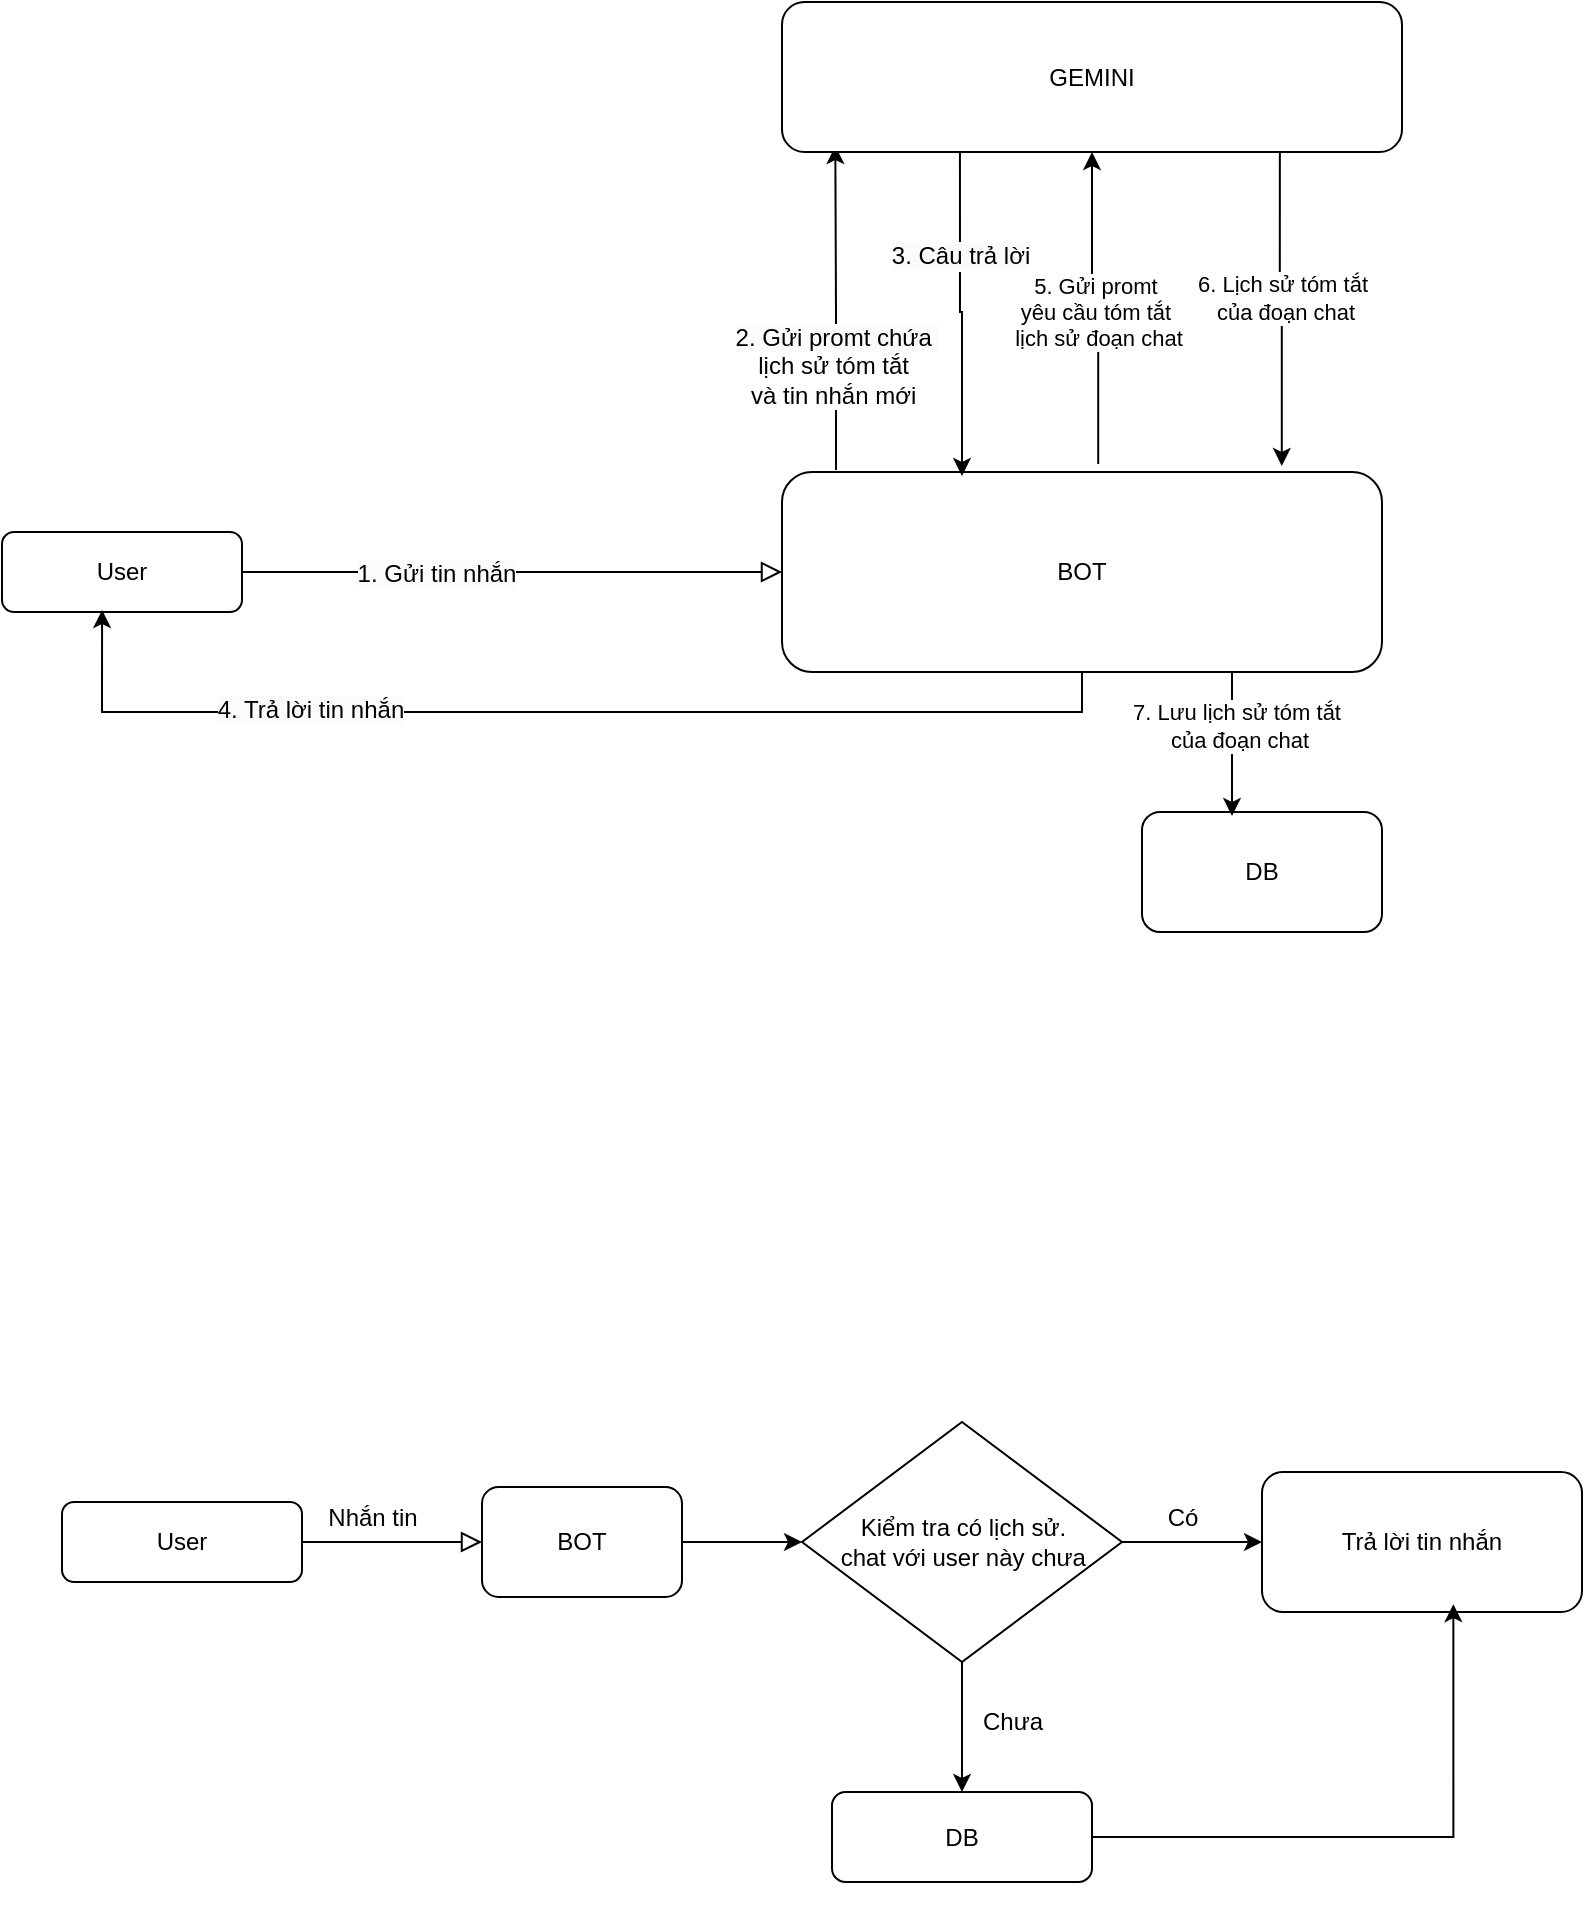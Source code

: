 <mxfile version="26.0.16" pages="2">
  <diagram id="C5RBs43oDa-KdzZeNtuy" name="Page-1">
    <mxGraphModel dx="1949" dy="761" grid="1" gridSize="10" guides="1" tooltips="1" connect="1" arrows="1" fold="1" page="1" pageScale="1" pageWidth="827" pageHeight="1169" math="0" shadow="0">
      <root>
        <mxCell id="WIyWlLk6GJQsqaUBKTNV-0" />
        <mxCell id="WIyWlLk6GJQsqaUBKTNV-1" parent="WIyWlLk6GJQsqaUBKTNV-0" />
        <mxCell id="WIyWlLk6GJQsqaUBKTNV-2" value="" style="rounded=0;html=1;jettySize=auto;orthogonalLoop=1;fontSize=11;endArrow=block;endFill=0;endSize=8;strokeWidth=1;shadow=0;labelBackgroundColor=none;edgeStyle=orthogonalEdgeStyle;" parent="WIyWlLk6GJQsqaUBKTNV-1" source="WIyWlLk6GJQsqaUBKTNV-3" target="WIyWlLk6GJQsqaUBKTNV-7" edge="1">
          <mxGeometry relative="1" as="geometry">
            <mxPoint x="180" y="180" as="targetPoint" />
          </mxGeometry>
        </mxCell>
        <mxCell id="7-_x0sBRWaeRK12rYVkv-15" value="&lt;span style=&quot;font-size: 12px; background-color: rgb(251, 251, 251);&quot;&gt;1. Gửi tin nhắn&lt;/span&gt;" style="edgeLabel;html=1;align=center;verticalAlign=middle;resizable=0;points=[];" vertex="1" connectable="0" parent="WIyWlLk6GJQsqaUBKTNV-2">
          <mxGeometry x="-0.281" y="-1" relative="1" as="geometry">
            <mxPoint as="offset" />
          </mxGeometry>
        </mxCell>
        <mxCell id="WIyWlLk6GJQsqaUBKTNV-3" value="User" style="rounded=1;whiteSpace=wrap;html=1;fontSize=12;glass=0;strokeWidth=1;shadow=0;" parent="WIyWlLk6GJQsqaUBKTNV-1" vertex="1">
          <mxGeometry x="-10" y="290" width="120" height="40" as="geometry" />
        </mxCell>
        <mxCell id="7-_x0sBRWaeRK12rYVkv-10" style="edgeStyle=orthogonalEdgeStyle;rounded=0;orthogonalLoop=1;jettySize=auto;html=1;exitX=0.09;exitY=-0.01;exitDx=0;exitDy=0;entryX=0.086;entryY=0.96;entryDx=0;entryDy=0;entryPerimeter=0;exitPerimeter=0;" edge="1" parent="WIyWlLk6GJQsqaUBKTNV-1" source="WIyWlLk6GJQsqaUBKTNV-7" target="WIyWlLk6GJQsqaUBKTNV-11">
          <mxGeometry relative="1" as="geometry" />
        </mxCell>
        <mxCell id="7-_x0sBRWaeRK12rYVkv-13" value="&lt;span style=&quot;font-size: 12px; background-color: rgb(251, 251, 251);&quot;&gt;2. Gửi promt chứa&amp;nbsp;&lt;/span&gt;&lt;div style=&quot;font-size: 12px;&quot;&gt;lịch sử tóm tắt&amp;nbsp;&lt;/div&gt;&lt;div style=&quot;font-size: 12px;&quot;&gt;và tin nhắn mới&amp;nbsp;&lt;/div&gt;" style="edgeLabel;html=1;align=center;verticalAlign=middle;resizable=0;points=[];" vertex="1" connectable="0" parent="7-_x0sBRWaeRK12rYVkv-10">
          <mxGeometry x="-0.354" relative="1" as="geometry">
            <mxPoint as="offset" />
          </mxGeometry>
        </mxCell>
        <mxCell id="WIyWlLk6GJQsqaUBKTNV-7" value="BOT" style="rounded=1;whiteSpace=wrap;html=1;fontSize=12;glass=0;strokeWidth=1;shadow=0;" parent="WIyWlLk6GJQsqaUBKTNV-1" vertex="1">
          <mxGeometry x="380" y="260" width="300" height="100" as="geometry" />
        </mxCell>
        <mxCell id="7-_x0sBRWaeRK12rYVkv-11" style="edgeStyle=orthogonalEdgeStyle;rounded=0;orthogonalLoop=1;jettySize=auto;html=1;exitX=0.287;exitY=0.96;exitDx=0;exitDy=0;entryX=0.3;entryY=0.02;entryDx=0;entryDy=0;entryPerimeter=0;exitPerimeter=0;" edge="1" parent="WIyWlLk6GJQsqaUBKTNV-1" source="WIyWlLk6GJQsqaUBKTNV-11" target="WIyWlLk6GJQsqaUBKTNV-7">
          <mxGeometry relative="1" as="geometry">
            <mxPoint x="460" y="250" as="targetPoint" />
          </mxGeometry>
        </mxCell>
        <mxCell id="7-_x0sBRWaeRK12rYVkv-12" value="&lt;span style=&quot;font-size: 12px; background-color: rgb(251, 251, 251);&quot;&gt;3. Câu trả lời&lt;/span&gt;" style="edgeLabel;html=1;align=center;verticalAlign=middle;resizable=0;points=[];" vertex="1" connectable="0" parent="7-_x0sBRWaeRK12rYVkv-11">
          <mxGeometry x="-0.344" relative="1" as="geometry">
            <mxPoint as="offset" />
          </mxGeometry>
        </mxCell>
        <mxCell id="7-_x0sBRWaeRK12rYVkv-19" style="edgeStyle=orthogonalEdgeStyle;rounded=0;orthogonalLoop=1;jettySize=auto;html=1;exitX=0.803;exitY=0.947;exitDx=0;exitDy=0;entryX=0.833;entryY=-0.03;entryDx=0;entryDy=0;exitPerimeter=0;entryPerimeter=0;" edge="1" parent="WIyWlLk6GJQsqaUBKTNV-1" source="WIyWlLk6GJQsqaUBKTNV-11" target="WIyWlLk6GJQsqaUBKTNV-7">
          <mxGeometry relative="1" as="geometry" />
        </mxCell>
        <mxCell id="7-_x0sBRWaeRK12rYVkv-20" value="6. Lịch sử tóm tắt&lt;div&gt;&amp;nbsp;của đoạn chat&lt;/div&gt;" style="edgeLabel;html=1;align=center;verticalAlign=middle;resizable=0;points=[];" vertex="1" connectable="0" parent="7-_x0sBRWaeRK12rYVkv-19">
          <mxGeometry x="-0.054" y="1" relative="1" as="geometry">
            <mxPoint as="offset" />
          </mxGeometry>
        </mxCell>
        <mxCell id="WIyWlLk6GJQsqaUBKTNV-11" value="GEMINI" style="rounded=1;whiteSpace=wrap;html=1;fontSize=12;glass=0;strokeWidth=1;shadow=0;" parent="WIyWlLk6GJQsqaUBKTNV-1" vertex="1">
          <mxGeometry x="380" y="25" width="310" height="75" as="geometry" />
        </mxCell>
        <mxCell id="7-_x0sBRWaeRK12rYVkv-5" style="edgeStyle=orthogonalEdgeStyle;rounded=0;orthogonalLoop=1;jettySize=auto;html=1;exitX=0.5;exitY=1;exitDx=0;exitDy=0;" edge="1" parent="WIyWlLk6GJQsqaUBKTNV-1" source="WIyWlLk6GJQsqaUBKTNV-11" target="WIyWlLk6GJQsqaUBKTNV-11">
          <mxGeometry relative="1" as="geometry" />
        </mxCell>
        <mxCell id="7-_x0sBRWaeRK12rYVkv-8" style="edgeStyle=orthogonalEdgeStyle;rounded=0;orthogonalLoop=1;jettySize=auto;html=1;exitX=0.5;exitY=1;exitDx=0;exitDy=0;entryX=0.417;entryY=0.975;entryDx=0;entryDy=0;entryPerimeter=0;" edge="1" parent="WIyWlLk6GJQsqaUBKTNV-1" source="WIyWlLk6GJQsqaUBKTNV-7" target="WIyWlLk6GJQsqaUBKTNV-3">
          <mxGeometry relative="1" as="geometry" />
        </mxCell>
        <mxCell id="7-_x0sBRWaeRK12rYVkv-16" value="&lt;span style=&quot;font-size: 12px; background-color: rgb(251, 251, 251);&quot;&gt;4. Trả lời tin nhắn&lt;/span&gt;" style="edgeLabel;html=1;align=center;verticalAlign=middle;resizable=0;points=[];" vertex="1" connectable="0" parent="7-_x0sBRWaeRK12rYVkv-8">
          <mxGeometry x="0.448" y="-1" relative="1" as="geometry">
            <mxPoint as="offset" />
          </mxGeometry>
        </mxCell>
        <mxCell id="7-_x0sBRWaeRK12rYVkv-17" style="edgeStyle=orthogonalEdgeStyle;rounded=0;orthogonalLoop=1;jettySize=auto;html=1;exitX=0.527;exitY=-0.04;exitDx=0;exitDy=0;entryX=0.5;entryY=1;entryDx=0;entryDy=0;exitPerimeter=0;" edge="1" parent="WIyWlLk6GJQsqaUBKTNV-1" source="WIyWlLk6GJQsqaUBKTNV-7" target="WIyWlLk6GJQsqaUBKTNV-11">
          <mxGeometry relative="1" as="geometry" />
        </mxCell>
        <mxCell id="7-_x0sBRWaeRK12rYVkv-18" value="5. Gửi promt&amp;nbsp;&lt;div&gt;yêu cầu tóm tắt&amp;nbsp;&lt;div&gt;lịch sử đoạn chat&lt;/div&gt;&lt;/div&gt;" style="edgeLabel;html=1;align=center;verticalAlign=middle;resizable=0;points=[];" vertex="1" connectable="0" parent="7-_x0sBRWaeRK12rYVkv-17">
          <mxGeometry x="-0.012" y="-2" relative="1" as="geometry">
            <mxPoint x="2" y="2" as="offset" />
          </mxGeometry>
        </mxCell>
        <mxCell id="7-_x0sBRWaeRK12rYVkv-21" value="DB" style="rounded=1;whiteSpace=wrap;html=1;" vertex="1" parent="WIyWlLk6GJQsqaUBKTNV-1">
          <mxGeometry x="560" y="430" width="120" height="60" as="geometry" />
        </mxCell>
        <mxCell id="7-_x0sBRWaeRK12rYVkv-22" style="edgeStyle=orthogonalEdgeStyle;rounded=0;orthogonalLoop=1;jettySize=auto;html=1;exitX=0.75;exitY=1;exitDx=0;exitDy=0;entryX=0.375;entryY=0.033;entryDx=0;entryDy=0;entryPerimeter=0;" edge="1" parent="WIyWlLk6GJQsqaUBKTNV-1" source="WIyWlLk6GJQsqaUBKTNV-7" target="7-_x0sBRWaeRK12rYVkv-21">
          <mxGeometry relative="1" as="geometry" />
        </mxCell>
        <mxCell id="7-_x0sBRWaeRK12rYVkv-23" value="7. Lưu lịch sử tóm tắt&lt;div&gt;&amp;nbsp;của đoạn chat&lt;/div&gt;" style="edgeLabel;html=1;align=center;verticalAlign=middle;resizable=0;points=[];" vertex="1" connectable="0" parent="7-_x0sBRWaeRK12rYVkv-22">
          <mxGeometry x="-0.25" y="2" relative="1" as="geometry">
            <mxPoint as="offset" />
          </mxGeometry>
        </mxCell>
        <mxCell id="vCN1HVVN6JwYhaSkA_qB-1" value="" style="rounded=0;html=1;jettySize=auto;orthogonalLoop=1;fontSize=11;endArrow=block;endFill=0;endSize=8;strokeWidth=1;shadow=0;labelBackgroundColor=none;edgeStyle=orthogonalEdgeStyle;" edge="1" parent="WIyWlLk6GJQsqaUBKTNV-1" source="vCN1HVVN6JwYhaSkA_qB-3" target="vCN1HVVN6JwYhaSkA_qB-6">
          <mxGeometry relative="1" as="geometry">
            <mxPoint x="210" y="665" as="targetPoint" />
          </mxGeometry>
        </mxCell>
        <mxCell id="vCN1HVVN6JwYhaSkA_qB-3" value="User" style="rounded=1;whiteSpace=wrap;html=1;fontSize=12;glass=0;strokeWidth=1;shadow=0;" vertex="1" parent="WIyWlLk6GJQsqaUBKTNV-1">
          <mxGeometry x="20" y="775" width="120" height="40" as="geometry" />
        </mxCell>
        <mxCell id="vCN1HVVN6JwYhaSkA_qB-21" style="edgeStyle=orthogonalEdgeStyle;rounded=0;orthogonalLoop=1;jettySize=auto;html=1;exitX=1;exitY=0.5;exitDx=0;exitDy=0;entryX=0;entryY=0.5;entryDx=0;entryDy=0;fontFamily=Helvetica;fontSize=12;fontColor=default;" edge="1" parent="WIyWlLk6GJQsqaUBKTNV-1" source="vCN1HVVN6JwYhaSkA_qB-6" target="vCN1HVVN6JwYhaSkA_qB-20">
          <mxGeometry relative="1" as="geometry" />
        </mxCell>
        <mxCell id="vCN1HVVN6JwYhaSkA_qB-6" value="BOT" style="rounded=1;whiteSpace=wrap;html=1;fontSize=12;glass=0;strokeWidth=1;shadow=0;" vertex="1" parent="WIyWlLk6GJQsqaUBKTNV-1">
          <mxGeometry x="230" y="767.5" width="100" height="55" as="geometry" />
        </mxCell>
        <mxCell id="vCN1HVVN6JwYhaSkA_qB-12" style="edgeStyle=orthogonalEdgeStyle;rounded=0;orthogonalLoop=1;jettySize=auto;html=1;exitX=0.5;exitY=1;exitDx=0;exitDy=0;" edge="1" parent="WIyWlLk6GJQsqaUBKTNV-1">
          <mxGeometry relative="1" as="geometry">
            <mxPoint x="485.0" y="970" as="sourcePoint" />
            <mxPoint x="485.0" y="970" as="targetPoint" />
          </mxGeometry>
        </mxCell>
        <mxCell id="vCN1HVVN6JwYhaSkA_qB-17" value="DB" style="rounded=1;whiteSpace=wrap;html=1;" vertex="1" parent="WIyWlLk6GJQsqaUBKTNV-1">
          <mxGeometry x="405" y="920" width="130" height="45" as="geometry" />
        </mxCell>
        <mxCell id="vCN1HVVN6JwYhaSkA_qB-26" style="edgeStyle=orthogonalEdgeStyle;rounded=0;orthogonalLoop=1;jettySize=auto;html=1;exitX=0.5;exitY=1;exitDx=0;exitDy=0;fontFamily=Helvetica;fontSize=12;fontColor=default;" edge="1" parent="WIyWlLk6GJQsqaUBKTNV-1" source="vCN1HVVN6JwYhaSkA_qB-20" target="vCN1HVVN6JwYhaSkA_qB-17">
          <mxGeometry relative="1" as="geometry">
            <mxPoint x="470.0" y="900" as="targetPoint" />
            <Array as="points" />
          </mxGeometry>
        </mxCell>
        <mxCell id="vCN1HVVN6JwYhaSkA_qB-33" style="edgeStyle=orthogonalEdgeStyle;rounded=0;orthogonalLoop=1;jettySize=auto;html=1;exitX=1;exitY=0.5;exitDx=0;exitDy=0;entryX=0;entryY=0.5;entryDx=0;entryDy=0;fontFamily=Helvetica;fontSize=12;fontColor=default;" edge="1" parent="WIyWlLk6GJQsqaUBKTNV-1" source="vCN1HVVN6JwYhaSkA_qB-20" target="vCN1HVVN6JwYhaSkA_qB-32">
          <mxGeometry relative="1" as="geometry" />
        </mxCell>
        <mxCell id="vCN1HVVN6JwYhaSkA_qB-20" value="&amp;nbsp; &amp;nbsp; &amp;nbsp; &amp;nbsp;Kiểm tra có lịch sử. &amp;nbsp;&lt;div&gt;&amp;nbsp; &amp;nbsp; chat với user này chưa&lt;/div&gt;" style="rhombus;whiteSpace=wrap;html=1;align=left;verticalAlign=middle;spacingLeft=4;spacingRight=4;fontFamily=Helvetica;fontSize=12;fontColor=default;fillColor=none;gradientColor=none;" vertex="1" parent="WIyWlLk6GJQsqaUBKTNV-1">
          <mxGeometry x="390" y="735" width="160" height="120" as="geometry" />
        </mxCell>
        <mxCell id="vCN1HVVN6JwYhaSkA_qB-32" value="Trả lời tin nhắn" style="rounded=1;whiteSpace=wrap;html=1;" vertex="1" parent="WIyWlLk6GJQsqaUBKTNV-1">
          <mxGeometry x="620" y="760" width="160" height="70" as="geometry" />
        </mxCell>
        <mxCell id="vCN1HVVN6JwYhaSkA_qB-34" style="edgeStyle=orthogonalEdgeStyle;rounded=0;orthogonalLoop=1;jettySize=auto;html=1;exitX=1;exitY=0.5;exitDx=0;exitDy=0;entryX=0.598;entryY=0.944;entryDx=0;entryDy=0;entryPerimeter=0;fontFamily=Helvetica;fontSize=12;fontColor=default;" edge="1" parent="WIyWlLk6GJQsqaUBKTNV-1" source="vCN1HVVN6JwYhaSkA_qB-17" target="vCN1HVVN6JwYhaSkA_qB-32">
          <mxGeometry relative="1" as="geometry" />
        </mxCell>
        <mxCell id="9mBTfiVLUFsC7mBX8vGe-1" value="Nhắn tin" style="text;html=1;align=center;verticalAlign=middle;resizable=0;points=[];autosize=1;strokeColor=none;fillColor=none;fontFamily=Helvetica;fontSize=12;fontColor=default;" vertex="1" parent="WIyWlLk6GJQsqaUBKTNV-1">
          <mxGeometry x="140" y="767.5" width="70" height="30" as="geometry" />
        </mxCell>
        <mxCell id="9mBTfiVLUFsC7mBX8vGe-2" value="Có" style="text;html=1;align=center;verticalAlign=middle;resizable=0;points=[];autosize=1;strokeColor=none;fillColor=none;fontFamily=Helvetica;fontSize=12;fontColor=default;" vertex="1" parent="WIyWlLk6GJQsqaUBKTNV-1">
          <mxGeometry x="560" y="767.5" width="40" height="30" as="geometry" />
        </mxCell>
        <mxCell id="9mBTfiVLUFsC7mBX8vGe-3" value="Chưa" style="text;html=1;align=center;verticalAlign=middle;resizable=0;points=[];autosize=1;strokeColor=none;fillColor=none;fontFamily=Helvetica;fontSize=12;fontColor=default;" vertex="1" parent="WIyWlLk6GJQsqaUBKTNV-1">
          <mxGeometry x="470" y="870" width="50" height="30" as="geometry" />
        </mxCell>
      </root>
    </mxGraphModel>
  </diagram>
  <diagram id="Jma6TBBpYnH4zGeqRmGg" name="Trang-2">
    <mxGraphModel dx="954" dy="647" grid="1" gridSize="10" guides="1" tooltips="1" connect="1" arrows="1" fold="1" page="1" pageScale="1" pageWidth="827" pageHeight="1169" math="0" shadow="0">
      <root>
        <mxCell id="0" />
        <mxCell id="1" parent="0" />
        <mxCell id="bSzbTrnFTsI-PQfmZtrr-1" value="account" style="swimlane;fontStyle=0;childLayout=stackLayout;horizontal=1;startSize=30;horizontalStack=0;resizeParent=1;resizeParentMax=0;resizeLast=0;collapsible=1;marginBottom=0;whiteSpace=wrap;html=1;" vertex="1" parent="1">
          <mxGeometry x="40" y="240" width="140" height="60" as="geometry" />
        </mxCell>
        <mxCell id="bSzbTrnFTsI-PQfmZtrr-2" value="id" style="text;strokeColor=none;fillColor=none;align=left;verticalAlign=middle;spacingLeft=4;spacingRight=4;overflow=hidden;points=[[0,0.5],[1,0.5]];portConstraint=eastwest;rotatable=0;whiteSpace=wrap;html=1;" vertex="1" parent="bSzbTrnFTsI-PQfmZtrr-1">
          <mxGeometry y="30" width="140" height="30" as="geometry" />
        </mxCell>
        <mxCell id="bSzbTrnFTsI-PQfmZtrr-5" value="chat" style="swimlane;fontStyle=0;childLayout=stackLayout;horizontal=1;startSize=30;horizontalStack=0;resizeParent=1;resizeParentMax=0;resizeLast=0;collapsible=1;marginBottom=0;whiteSpace=wrap;html=1;" vertex="1" parent="1">
          <mxGeometry x="280" y="240" width="140" height="180" as="geometry" />
        </mxCell>
        <mxCell id="bSzbTrnFTsI-PQfmZtrr-6" value="id" style="text;strokeColor=none;fillColor=none;align=left;verticalAlign=middle;spacingLeft=4;spacingRight=4;overflow=hidden;points=[[0,0.5],[1,0.5]];portConstraint=eastwest;rotatable=0;whiteSpace=wrap;html=1;" vertex="1" parent="bSzbTrnFTsI-PQfmZtrr-5">
          <mxGeometry y="30" width="140" height="30" as="geometry" />
        </mxCell>
        <mxCell id="bSzbTrnFTsI-PQfmZtrr-7" value="account" style="text;strokeColor=none;fillColor=none;align=left;verticalAlign=middle;spacingLeft=4;spacingRight=4;overflow=hidden;points=[[0,0.5],[1,0.5]];portConstraint=eastwest;rotatable=0;whiteSpace=wrap;html=1;" vertex="1" parent="bSzbTrnFTsI-PQfmZtrr-5">
          <mxGeometry y="60" width="140" height="30" as="geometry" />
        </mxCell>
        <mxCell id="bSzbTrnFTsI-PQfmZtrr-10" value="user" style="text;strokeColor=none;fillColor=none;align=left;verticalAlign=middle;spacingLeft=4;spacingRight=4;overflow=hidden;points=[[0,0.5],[1,0.5]];portConstraint=eastwest;rotatable=0;whiteSpace=wrap;html=1;" vertex="1" parent="bSzbTrnFTsI-PQfmZtrr-5">
          <mxGeometry y="90" width="140" height="30" as="geometry" />
        </mxCell>
        <mxCell id="bSzbTrnFTsI-PQfmZtrr-8" value="chatHistory" style="text;strokeColor=none;fillColor=none;align=left;verticalAlign=middle;spacingLeft=4;spacingRight=4;overflow=hidden;points=[[0,0.5],[1,0.5]];portConstraint=eastwest;rotatable=0;whiteSpace=wrap;html=1;" vertex="1" parent="bSzbTrnFTsI-PQfmZtrr-5">
          <mxGeometry y="120" width="140" height="30" as="geometry" />
        </mxCell>
        <mxCell id="P-cUa2Vtg9yN9FAMMsbb-1" value="summary" style="text;strokeColor=none;fillColor=none;align=left;verticalAlign=middle;spacingLeft=4;spacingRight=4;overflow=hidden;points=[[0,0.5],[1,0.5]];portConstraint=eastwest;rotatable=0;whiteSpace=wrap;html=1;" vertex="1" parent="bSzbTrnFTsI-PQfmZtrr-5">
          <mxGeometry y="150" width="140" height="30" as="geometry" />
        </mxCell>
        <mxCell id="bSzbTrnFTsI-PQfmZtrr-11" style="edgeStyle=orthogonalEdgeStyle;rounded=0;orthogonalLoop=1;jettySize=auto;html=1;exitX=1;exitY=0.5;exitDx=0;exitDy=0;entryX=0;entryY=0.5;entryDx=0;entryDy=0;" edge="1" parent="1" source="bSzbTrnFTsI-PQfmZtrr-2" target="bSzbTrnFTsI-PQfmZtrr-7">
          <mxGeometry relative="1" as="geometry" />
        </mxCell>
      </root>
    </mxGraphModel>
  </diagram>
</mxfile>

